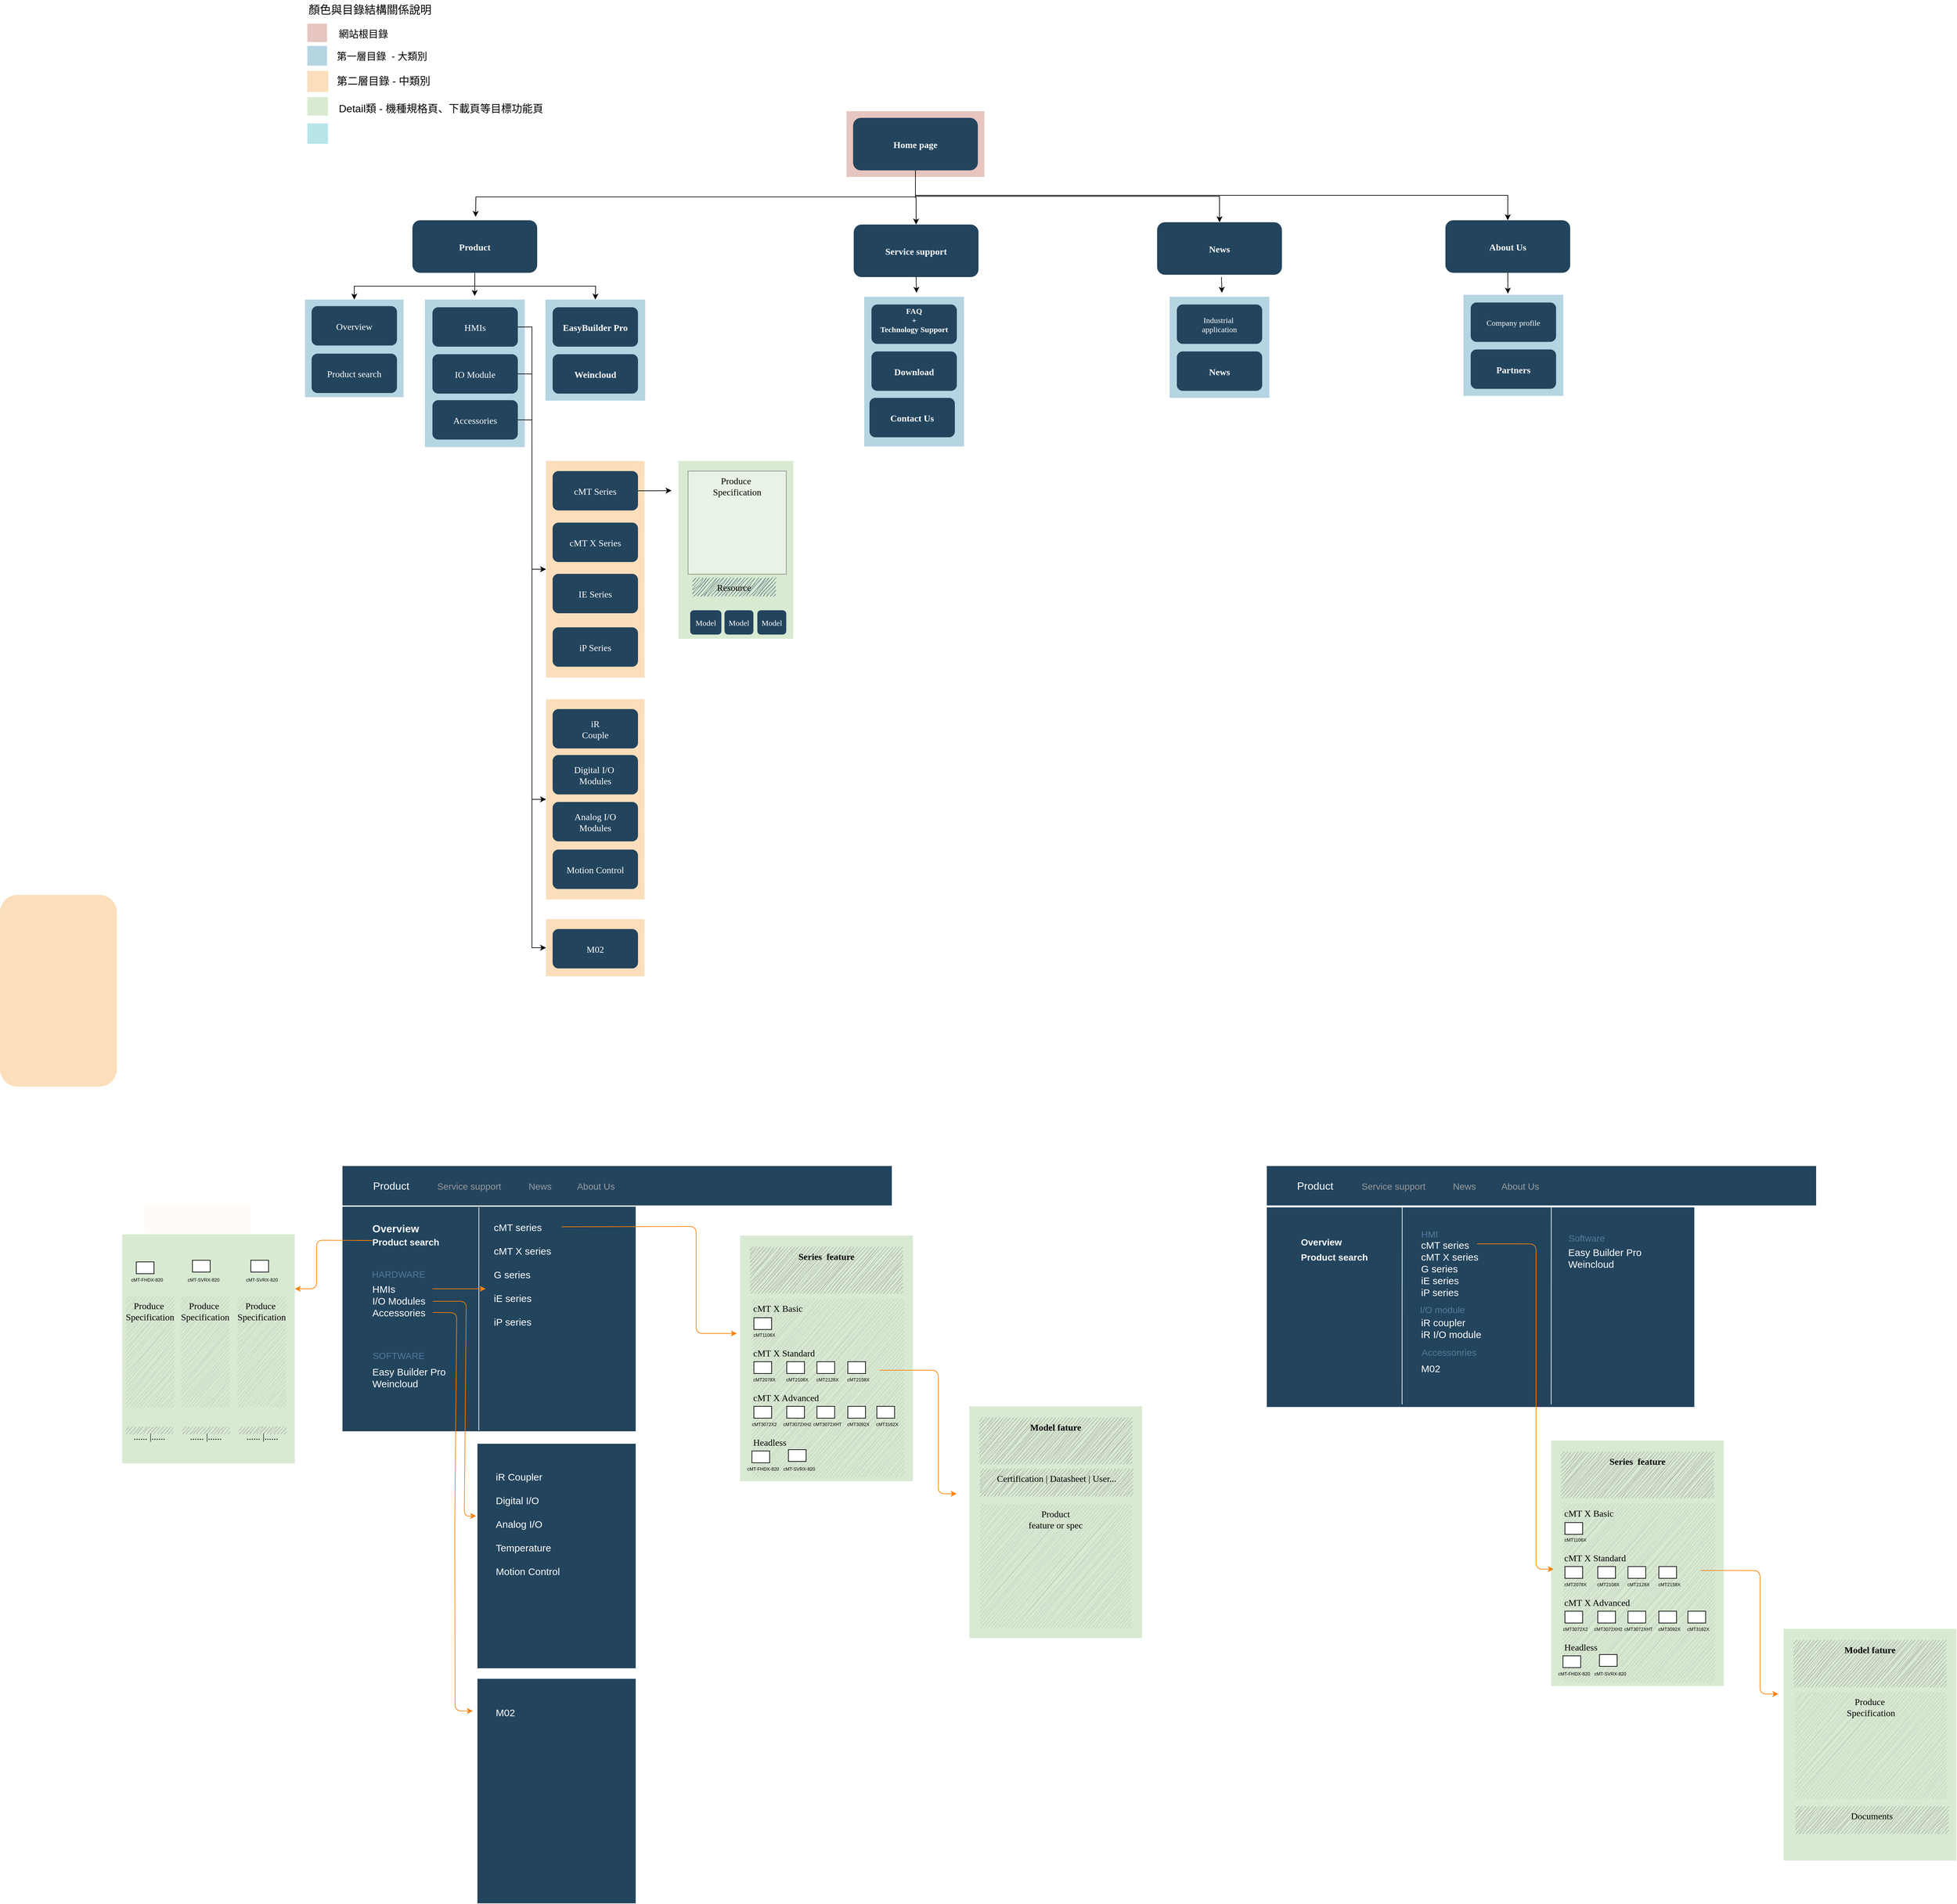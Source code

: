 <mxfile version="24.0.2" type="github">
  <diagram name="Page-1" id="2c0d36ab-eaac-3732-788b-9136903baeff">
    <mxGraphModel dx="3989.5" dy="938" grid="0" gridSize="10" guides="1" tooltips="1" connect="1" arrows="1" fold="1" page="1" pageScale="1.5" pageWidth="1169" pageHeight="827" background="none" math="0" shadow="0">
      <root>
        <mxCell id="0" />
        <mxCell id="1" parent="0" />
        <mxCell id="4MZ_cCC2QS6rHFRi-yMx-148" value="" style="rounded=0;fillColor=#23445D;gradientColor=none;strokeColor=none;fontColor=#FFFFFF;fontStyle=0;fontFamily=Tahoma;fontSize=14;" vertex="1" parent="1">
          <mxGeometry x="0.5" y="1838" width="446.5" height="342" as="geometry" />
        </mxCell>
        <mxCell id="4MZ_cCC2QS6rHFRi-yMx-300" value="" style="rounded=0;fillColor=#fbdebb;gradientColor=none;strokeColor=none;fontColor=#FFFFFF;fontStyle=0;fontFamily=Tahoma;fontSize=14;glass=0;opacity=10;" vertex="1" parent="1">
          <mxGeometry x="-301" y="1835" width="162" height="101" as="geometry" />
        </mxCell>
        <mxCell id="4MZ_cCC2QS6rHFRi-yMx-183" value="" style="fillColor=#10739E;strokeColor=none;opacity=30;" vertex="1" parent="1">
          <mxGeometry x="309.5" y="456.25" width="152" height="154" as="geometry" />
        </mxCell>
        <mxCell id="4MZ_cCC2QS6rHFRi-yMx-182" value="" style="fillColor=#10739E;strokeColor=none;opacity=30;" vertex="1" parent="1">
          <mxGeometry x="126" y="456.25" width="152" height="224.75" as="geometry" />
        </mxCell>
        <mxCell id="4MZ_cCC2QS6rHFRi-yMx-159" value="" style="fillColor=#F2931E;strokeColor=none;opacity=30;" vertex="1" parent="1">
          <mxGeometry x="310.5" y="1065" width="150" height="305" as="geometry" />
        </mxCell>
        <mxCell id="4MZ_cCC2QS6rHFRi-yMx-135" value="" style="fillColor=#12AAB5;strokeColor=none;opacity=30;" vertex="1" parent="1">
          <mxGeometry x="-53" y="188" width="31.5" height="31" as="geometry" />
        </mxCell>
        <mxCell id="4MZ_cCC2QS6rHFRi-yMx-211" style="edgeStyle=orthogonalEdgeStyle;rounded=0;orthogonalLoop=1;jettySize=auto;html=1;exitX=0.5;exitY=1;exitDx=0;exitDy=0;" edge="1" parent="1" source="123">
          <mxGeometry relative="1" as="geometry">
            <mxPoint x="203.192" y="330.269" as="targetPoint" />
          </mxGeometry>
        </mxCell>
        <mxCell id="123" value="" style="fillColor=#AE4132;strokeColor=none;opacity=30;" parent="1" vertex="1">
          <mxGeometry x="768" y="169.5" width="210" height="100.0" as="geometry" />
        </mxCell>
        <mxCell id="118" value="" style="fillColor=#F2931E;strokeColor=none;opacity=30;" parent="1" vertex="1">
          <mxGeometry x="310.5" y="702" width="150" height="330" as="geometry" />
        </mxCell>
        <mxCell id="111" value="" style="fillColor=#D9EAD3;strokeColor=none" parent="1" vertex="1">
          <mxGeometry x="-53" y="148" width="31.5" height="28" as="geometry" />
        </mxCell>
        <mxCell id="4MZ_cCC2QS6rHFRi-yMx-213" style="edgeStyle=orthogonalEdgeStyle;rounded=0;orthogonalLoop=1;jettySize=auto;html=1;exitX=0.5;exitY=1;exitDx=0;exitDy=0;entryX=0.5;entryY=0;entryDx=0;entryDy=0;" edge="1" parent="1" source="2" target="4MZ_cCC2QS6rHFRi-yMx-210">
          <mxGeometry relative="1" as="geometry" />
        </mxCell>
        <mxCell id="4MZ_cCC2QS6rHFRi-yMx-214" style="edgeStyle=orthogonalEdgeStyle;rounded=0;orthogonalLoop=1;jettySize=auto;html=1;" edge="1" parent="1" source="2" target="4MZ_cCC2QS6rHFRi-yMx-203">
          <mxGeometry relative="1" as="geometry" />
        </mxCell>
        <mxCell id="4MZ_cCC2QS6rHFRi-yMx-230" style="edgeStyle=orthogonalEdgeStyle;rounded=0;orthogonalLoop=1;jettySize=auto;html=1;exitX=0.5;exitY=1;exitDx=0;exitDy=0;entryX=0.5;entryY=0;entryDx=0;entryDy=0;" edge="1" parent="1" source="2" target="4MZ_cCC2QS6rHFRi-yMx-229">
          <mxGeometry relative="1" as="geometry" />
        </mxCell>
        <mxCell id="2" value="Home page" style="rounded=1;fillColor=#23445D;gradientColor=none;strokeColor=none;fontColor=#FFFFFF;fontStyle=1;fontFamily=Tahoma;fontSize=14" parent="1" vertex="1">
          <mxGeometry x="778" y="179.5" width="190" height="80" as="geometry" />
        </mxCell>
        <mxCell id="4MZ_cCC2QS6rHFRi-yMx-174" style="edgeStyle=orthogonalEdgeStyle;rounded=0;orthogonalLoop=1;jettySize=auto;html=1;exitX=0.5;exitY=1;exitDx=0;exitDy=0;entryX=0.5;entryY=0;entryDx=0;entryDy=0;" edge="1" parent="1" source="13" target="4MZ_cCC2QS6rHFRi-yMx-145">
          <mxGeometry relative="1" as="geometry" />
        </mxCell>
        <mxCell id="4MZ_cCC2QS6rHFRi-yMx-176" style="edgeStyle=orthogonalEdgeStyle;rounded=0;orthogonalLoop=1;jettySize=auto;html=1;exitX=0.5;exitY=1;exitDx=0;exitDy=0;" edge="1" parent="1" source="13">
          <mxGeometry relative="1" as="geometry">
            <mxPoint x="201.833" y="450.778" as="targetPoint" />
          </mxGeometry>
        </mxCell>
        <mxCell id="4MZ_cCC2QS6rHFRi-yMx-177" style="edgeStyle=orthogonalEdgeStyle;rounded=0;orthogonalLoop=1;jettySize=auto;html=1;exitX=0.5;exitY=1;exitDx=0;exitDy=0;entryX=0.5;entryY=0;entryDx=0;entryDy=0;" edge="1" parent="1" source="13">
          <mxGeometry relative="1" as="geometry">
            <mxPoint x="385.5" y="456.25" as="targetPoint" />
          </mxGeometry>
        </mxCell>
        <mxCell id="13" value="Product" style="rounded=1;fillColor=#23445D;gradientColor=none;strokeColor=none;fontColor=#FFFFFF;fontStyle=1;fontFamily=Tahoma;fontSize=14" parent="1" vertex="1">
          <mxGeometry x="107" y="335.5" width="190" height="80" as="geometry" />
        </mxCell>
        <mxCell id="15" value="EasyBuilder Pro" style="rounded=1;fillColor=#23445D;gradientColor=none;strokeColor=none;fontColor=#FFFFFF;fontStyle=1;fontFamily=Tahoma;fontSize=14" parent="1" vertex="1">
          <mxGeometry x="320.5" y="468" width="130" height="60" as="geometry" />
        </mxCell>
        <mxCell id="4MZ_cCC2QS6rHFRi-yMx-202" style="edgeStyle=orthogonalEdgeStyle;rounded=0;orthogonalLoop=1;jettySize=auto;html=1;exitX=1;exitY=0.5;exitDx=0;exitDy=0;" edge="1" parent="1" source="16">
          <mxGeometry relative="1" as="geometry">
            <mxPoint x="501.654" y="747.192" as="targetPoint" />
          </mxGeometry>
        </mxCell>
        <mxCell id="16" value="cMT Series" style="rounded=1;fillColor=#23445D;gradientColor=none;strokeColor=none;fontColor=#FFFFFF;fontStyle=0;fontFamily=Tahoma;fontSize=14" parent="1" vertex="1">
          <mxGeometry x="320.5" y="717.5" width="130" height="60" as="geometry" />
        </mxCell>
        <mxCell id="17" value="cMT X Series" style="rounded=1;fillColor=#23445D;gradientColor=none;strokeColor=none;fontColor=#FFFFFF;fontStyle=0;fontFamily=Tahoma;fontSize=14" parent="1" vertex="1">
          <mxGeometry x="320.5" y="796" width="130" height="60" as="geometry" />
        </mxCell>
        <mxCell id="18" value="IE Series" style="rounded=1;fillColor=#23445D;gradientColor=none;strokeColor=none;fontColor=#FFFFFF;fontStyle=0;fontFamily=Tahoma;fontSize=14" parent="1" vertex="1">
          <mxGeometry x="320.5" y="874" width="130" height="60" as="geometry" />
        </mxCell>
        <mxCell id="4MZ_cCC2QS6rHFRi-yMx-167" style="edgeStyle=orthogonalEdgeStyle;rounded=0;orthogonalLoop=1;jettySize=auto;html=1;exitX=1;exitY=0.5;exitDx=0;exitDy=0;entryX=0;entryY=0.5;entryDx=0;entryDy=0;" edge="1" parent="1" source="4MZ_cCC2QS6rHFRi-yMx-124" target="4MZ_cCC2QS6rHFRi-yMx-159">
          <mxGeometry relative="1" as="geometry" />
        </mxCell>
        <mxCell id="4MZ_cCC2QS6rHFRi-yMx-124" value="IO Module" style="rounded=1;fillColor=#23445D;gradientColor=none;strokeColor=none;fontColor=#FFFFFF;fontStyle=0;fontFamily=Tahoma;fontSize=14" vertex="1" parent="1">
          <mxGeometry x="137.5" y="539.5" width="130" height="60" as="geometry" />
        </mxCell>
        <mxCell id="4MZ_cCC2QS6rHFRi-yMx-129" value="iR&#xa;Couple" style="rounded=1;fillColor=#23445D;gradientColor=none;strokeColor=none;fontColor=#FFFFFF;fontStyle=0;fontFamily=Tahoma;fontSize=14" vertex="1" parent="1">
          <mxGeometry x="320.5" y="1080" width="130" height="60" as="geometry" />
        </mxCell>
        <mxCell id="4MZ_cCC2QS6rHFRi-yMx-132" value="Digital I/O &#xa;Modules" style="rounded=1;fillColor=#23445D;gradientColor=none;strokeColor=none;fontColor=#FFFFFF;fontStyle=0;fontFamily=Tahoma;fontSize=14" vertex="1" parent="1">
          <mxGeometry x="320.5" y="1150" width="130" height="60" as="geometry" />
        </mxCell>
        <mxCell id="4MZ_cCC2QS6rHFRi-yMx-134" value="Analog I/O&#xa;Modules" style="rounded=1;fillColor=#23445D;gradientColor=none;strokeColor=none;fontColor=#FFFFFF;fontStyle=0;fontFamily=Tahoma;fontSize=14" vertex="1" parent="1">
          <mxGeometry x="320.5" y="1221.5" width="130" height="60" as="geometry" />
        </mxCell>
        <mxCell id="4MZ_cCC2QS6rHFRi-yMx-173" style="edgeStyle=orthogonalEdgeStyle;rounded=0;orthogonalLoop=1;jettySize=auto;html=1;exitX=1;exitY=0.5;exitDx=0;exitDy=0;entryX=0;entryY=0.5;entryDx=0;entryDy=0;" edge="1" parent="1" source="4MZ_cCC2QS6rHFRi-yMx-136" target="4MZ_cCC2QS6rHFRi-yMx-168">
          <mxGeometry relative="1" as="geometry" />
        </mxCell>
        <mxCell id="4MZ_cCC2QS6rHFRi-yMx-136" value="Accessories" style="rounded=1;fillColor=#23445D;gradientColor=none;strokeColor=none;fontColor=#FFFFFF;fontStyle=0;fontFamily=Tahoma;fontSize=14" vertex="1" parent="1">
          <mxGeometry x="137.5" y="609.5" width="130" height="60" as="geometry" />
        </mxCell>
        <mxCell id="4MZ_cCC2QS6rHFRi-yMx-137" value="Weincloud" style="rounded=1;fillColor=#23445D;gradientColor=none;strokeColor=none;fontColor=#FFFFFF;fontStyle=1;fontFamily=Tahoma;fontSize=14" vertex="1" parent="1">
          <mxGeometry x="320.5" y="539.5" width="130" height="60" as="geometry" />
        </mxCell>
        <mxCell id="4MZ_cCC2QS6rHFRi-yMx-138" value="iP Series" style="rounded=1;fillColor=#23445D;gradientColor=none;strokeColor=none;fontColor=#FFFFFF;fontStyle=0;fontFamily=Tahoma;fontSize=14" vertex="1" parent="1">
          <mxGeometry x="320.5" y="955.5" width="130" height="60" as="geometry" />
        </mxCell>
        <mxCell id="4MZ_cCC2QS6rHFRi-yMx-145" value="" style="fillColor=#10739E;strokeColor=none;opacity=30;" vertex="1" parent="1">
          <mxGeometry x="-56.5" y="456.25" width="150" height="148.75" as="geometry" />
        </mxCell>
        <mxCell id="4MZ_cCC2QS6rHFRi-yMx-146" value="Overview" style="rounded=1;fillColor=#23445D;gradientColor=none;strokeColor=none;fontColor=#FFFFFF;fontStyle=0;fontFamily=Tahoma;fontSize=14" vertex="1" parent="1">
          <mxGeometry x="-46.5" y="466.25" width="130" height="60" as="geometry" />
        </mxCell>
        <mxCell id="4MZ_cCC2QS6rHFRi-yMx-151" value="" style="rounded=1;fillColor=#fbdebb;gradientColor=none;strokeColor=none;fontColor=#FFFFFF;fontStyle=0;fontFamily=Tahoma;fontSize=14;glass=0;" vertex="1" parent="1">
          <mxGeometry x="-521" y="1363" width="178" height="292" as="geometry" />
        </mxCell>
        <mxCell id="4MZ_cCC2QS6rHFRi-yMx-156" value="Motion Control" style="rounded=1;fillColor=#23445D;gradientColor=none;strokeColor=none;fontColor=#FFFFFF;fontStyle=0;fontFamily=Tahoma;fontSize=14" vertex="1" parent="1">
          <mxGeometry x="320.5" y="1294" width="130" height="60" as="geometry" />
        </mxCell>
        <mxCell id="4MZ_cCC2QS6rHFRi-yMx-166" style="edgeStyle=orthogonalEdgeStyle;rounded=0;orthogonalLoop=1;jettySize=auto;html=1;exitX=1;exitY=0.5;exitDx=0;exitDy=0;entryX=0;entryY=0.5;entryDx=0;entryDy=0;" edge="1" parent="1" source="4MZ_cCC2QS6rHFRi-yMx-164" target="118">
          <mxGeometry relative="1" as="geometry" />
        </mxCell>
        <mxCell id="4MZ_cCC2QS6rHFRi-yMx-164" value="HMIs" style="rounded=1;fillColor=#23445D;gradientColor=none;strokeColor=none;fontColor=#FFFFFF;fontStyle=0;fontFamily=Tahoma;fontSize=14" vertex="1" parent="1">
          <mxGeometry x="137.5" y="468" width="130" height="60" as="geometry" />
        </mxCell>
        <mxCell id="4MZ_cCC2QS6rHFRi-yMx-168" value="" style="fillColor=#F2931E;strokeColor=none;opacity=30;" vertex="1" parent="1">
          <mxGeometry x="310.5" y="1400" width="150" height="87" as="geometry" />
        </mxCell>
        <mxCell id="4MZ_cCC2QS6rHFRi-yMx-169" value="M02" style="rounded=1;fillColor=#23445D;gradientColor=none;strokeColor=none;fontColor=#FFFFFF;fontStyle=0;fontFamily=Tahoma;fontSize=14" vertex="1" parent="1">
          <mxGeometry x="320.5" y="1415" width="130" height="60" as="geometry" />
        </mxCell>
        <mxCell id="4MZ_cCC2QS6rHFRi-yMx-178" value="" style="fillColor=#AE4132;strokeColor=none;opacity=30;" vertex="1" parent="1">
          <mxGeometry x="-53" y="36" width="30" height="28" as="geometry" />
        </mxCell>
        <mxCell id="4MZ_cCC2QS6rHFRi-yMx-184" value="" style="fillColor=#10739E;strokeColor=none;opacity=30;" vertex="1" parent="1">
          <mxGeometry x="-53" y="70" width="30" height="30" as="geometry" />
        </mxCell>
        <mxCell id="4MZ_cCC2QS6rHFRi-yMx-185" value="" style="fillColor=#F2931E;strokeColor=none;opacity=30;" vertex="1" parent="1">
          <mxGeometry x="-53" y="108" width="32" height="32" as="geometry" />
        </mxCell>
        <mxCell id="4MZ_cCC2QS6rHFRi-yMx-188" value="網站根目錄" style="text;html=1;align=left;verticalAlign=middle;whiteSpace=wrap;rounded=0;fontSize=15;" vertex="1" parent="1">
          <mxGeometry x="-6.75" y="36" width="143.5" height="30" as="geometry" />
        </mxCell>
        <mxCell id="4MZ_cCC2QS6rHFRi-yMx-189" value="第一層目錄&amp;nbsp; - 大類別" style="text;html=1;align=left;verticalAlign=middle;whiteSpace=wrap;rounded=0;fontSize=15;" vertex="1" parent="1">
          <mxGeometry x="-10" y="70" width="234.5" height="30" as="geometry" />
        </mxCell>
        <mxCell id="4MZ_cCC2QS6rHFRi-yMx-190" value="第二層目錄 - 中類別" style="text;html=1;align=left;verticalAlign=middle;whiteSpace=wrap;rounded=0;fontSize=16;" vertex="1" parent="1">
          <mxGeometry x="-10" y="108" width="241.5" height="30" as="geometry" />
        </mxCell>
        <mxCell id="4MZ_cCC2QS6rHFRi-yMx-191" value="顏色與目錄結構關係說明" style="text;html=1;align=left;verticalAlign=middle;whiteSpace=wrap;rounded=0;fontSize=17;" vertex="1" parent="1">
          <mxGeometry x="-53" y="0.5" width="281.5" height="30" as="geometry" />
        </mxCell>
        <mxCell id="4MZ_cCC2QS6rHFRi-yMx-192" value="Detail類 - 機種規格頁、下載頁等目標功能頁" style="text;html=1;align=left;verticalAlign=middle;whiteSpace=wrap;rounded=0;fontSize=16;" vertex="1" parent="1">
          <mxGeometry x="-6.75" y="149.5" width="455" height="30" as="geometry" />
        </mxCell>
        <mxCell id="4MZ_cCC2QS6rHFRi-yMx-196" value="" style="fillColor=#D9EAD3;strokeColor=none" vertex="1" parent="1">
          <mxGeometry x="512" y="702" width="175" height="271" as="geometry" />
        </mxCell>
        <mxCell id="4MZ_cCC2QS6rHFRi-yMx-198" value="Model" style="rounded=1;fillColor=#23445D;gradientColor=none;strokeColor=none;fontColor=#FFFFFF;fontStyle=0;fontFamily=Tahoma;fontSize=12;" vertex="1" parent="1">
          <mxGeometry x="530" y="929.5" width="47.5" height="37" as="geometry" />
        </mxCell>
        <mxCell id="4MZ_cCC2QS6rHFRi-yMx-199" value="Model" style="rounded=1;fillColor=#23445D;gradientColor=none;strokeColor=none;fontColor=#FFFFFF;fontStyle=0;fontFamily=Tahoma;fontSize=12;" vertex="1" parent="1">
          <mxGeometry x="582.25" y="929.5" width="44" height="37" as="geometry" />
        </mxCell>
        <mxCell id="4MZ_cCC2QS6rHFRi-yMx-200" value="Model" style="rounded=1;fillColor=#23445D;gradientColor=none;strokeColor=none;fontColor=#FFFFFF;fontStyle=0;fontFamily=Tahoma;fontSize=12;" vertex="1" parent="1">
          <mxGeometry x="632.25" y="929.5" width="44" height="37" as="geometry" />
        </mxCell>
        <mxCell id="4MZ_cCC2QS6rHFRi-yMx-201" value="Resource" style="rounded=0;fillColor=#23445D;gradientColor=none;strokeColor=none;fontColor=#000000;fontStyle=0;fontFamily=Tahoma;fontSize=14;align=center;horizontal=1;verticalAlign=top;glass=0;shadow=0;textShadow=0;sketch=1;curveFitting=1;jiggle=2;" vertex="1" parent="1">
          <mxGeometry x="533.5" y="880" width="126.5" height="28" as="geometry" />
        </mxCell>
        <mxCell id="4MZ_cCC2QS6rHFRi-yMx-208" style="edgeStyle=orthogonalEdgeStyle;rounded=0;orthogonalLoop=1;jettySize=auto;html=1;exitX=0.5;exitY=1;exitDx=0;exitDy=0;" edge="1" parent="1" source="4MZ_cCC2QS6rHFRi-yMx-203">
          <mxGeometry relative="1" as="geometry">
            <mxPoint x="874.654" y="446" as="targetPoint" />
          </mxGeometry>
        </mxCell>
        <mxCell id="4MZ_cCC2QS6rHFRi-yMx-203" value="Service support" style="rounded=1;fillColor=#23445D;gradientColor=none;strokeColor=none;fontColor=#FFFFFF;fontStyle=1;fontFamily=Tahoma;fontSize=14" vertex="1" parent="1">
          <mxGeometry x="779" y="342" width="190" height="80" as="geometry" />
        </mxCell>
        <mxCell id="4MZ_cCC2QS6rHFRi-yMx-204" value="" style="fillColor=#10739E;strokeColor=none;opacity=30;" vertex="1" parent="1">
          <mxGeometry x="795" y="452" width="152" height="228" as="geometry" />
        </mxCell>
        <mxCell id="4MZ_cCC2QS6rHFRi-yMx-205" value="FAQ&#xa;+&#xa;Technology Support&#xa; " style="rounded=1;fillColor=#23445D;gradientColor=none;strokeColor=none;fontColor=#FFFFFF;fontStyle=1;fontFamily=Tahoma;fontSize=12;align=center;" vertex="1" parent="1">
          <mxGeometry x="806" y="463.75" width="130" height="60" as="geometry" />
        </mxCell>
        <mxCell id="4MZ_cCC2QS6rHFRi-yMx-206" value="Download" style="rounded=1;fillColor=#23445D;gradientColor=none;strokeColor=none;fontColor=#FFFFFF;fontStyle=1;fontFamily=Tahoma;fontSize=14" vertex="1" parent="1">
          <mxGeometry x="806" y="535.25" width="130" height="60" as="geometry" />
        </mxCell>
        <mxCell id="4MZ_cCC2QS6rHFRi-yMx-210" value="News" style="rounded=1;fillColor=#23445D;gradientColor=none;strokeColor=none;fontColor=#FFFFFF;fontStyle=1;fontFamily=Tahoma;fontSize=14" vertex="1" parent="1">
          <mxGeometry x="1241" y="338.5" width="190" height="80" as="geometry" />
        </mxCell>
        <mxCell id="4MZ_cCC2QS6rHFRi-yMx-215" style="edgeStyle=orthogonalEdgeStyle;rounded=0;orthogonalLoop=1;jettySize=auto;html=1;exitX=0.5;exitY=1;exitDx=0;exitDy=0;" edge="1" parent="1">
          <mxGeometry relative="1" as="geometry">
            <mxPoint x="1339.654" y="446" as="targetPoint" />
            <mxPoint x="1339" y="422" as="sourcePoint" />
          </mxGeometry>
        </mxCell>
        <mxCell id="4MZ_cCC2QS6rHFRi-yMx-216" value="" style="fillColor=#10739E;strokeColor=none;opacity=30;" vertex="1" parent="1">
          <mxGeometry x="1260" y="452" width="152" height="154" as="geometry" />
        </mxCell>
        <mxCell id="4MZ_cCC2QS6rHFRi-yMx-217" value="Industrial &#xa;application" style="rounded=1;fillColor=#23445D;gradientColor=none;strokeColor=none;fontColor=#FFFFFF;fontStyle=0;fontFamily=Tahoma;fontSize=12;align=center;" vertex="1" parent="1">
          <mxGeometry x="1271" y="463.75" width="130" height="60" as="geometry" />
        </mxCell>
        <mxCell id="4MZ_cCC2QS6rHFRi-yMx-218" value="News" style="rounded=1;fillColor=#23445D;gradientColor=none;strokeColor=none;fontColor=#FFFFFF;fontStyle=1;fontFamily=Tahoma;fontSize=14" vertex="1" parent="1">
          <mxGeometry x="1271" y="535.25" width="130" height="60" as="geometry" />
        </mxCell>
        <mxCell id="4MZ_cCC2QS6rHFRi-yMx-234" style="edgeStyle=orthogonalEdgeStyle;rounded=0;orthogonalLoop=1;jettySize=auto;html=1;exitX=0.5;exitY=1;exitDx=0;exitDy=0;" edge="1" parent="1" source="4MZ_cCC2QS6rHFRi-yMx-229">
          <mxGeometry relative="1" as="geometry">
            <mxPoint x="1775.115" y="447.192" as="targetPoint" />
          </mxGeometry>
        </mxCell>
        <mxCell id="4MZ_cCC2QS6rHFRi-yMx-229" value="About Us" style="rounded=1;fillColor=#23445D;gradientColor=none;strokeColor=none;fontColor=#FFFFFF;fontStyle=1;fontFamily=Tahoma;fontSize=14" vertex="1" parent="1">
          <mxGeometry x="1680" y="335.5" width="190" height="80" as="geometry" />
        </mxCell>
        <mxCell id="4MZ_cCC2QS6rHFRi-yMx-241" value="Produce &#xa;Specification&#xa;" style="rounded=0;fillColor=#FFFFFF;gradientColor=none;strokeColor=default;fontColor=#000000;fontStyle=0;fontFamily=Tahoma;fontSize=14;align=center;horizontal=1;verticalAlign=top;glass=0;shadow=0;textShadow=0;opacity=40;" vertex="1" parent="1">
          <mxGeometry x="526.75" y="717.5" width="149.5" height="157" as="geometry" />
        </mxCell>
        <mxCell id="4MZ_cCC2QS6rHFRi-yMx-243" value="" style="endArrow=none;html=1;rounded=0;strokeColor=#FFFFFF;exitX=0.465;exitY=0.996;exitDx=0;exitDy=0;exitPerimeter=0;" edge="1" parent="1" source="4MZ_cCC2QS6rHFRi-yMx-148">
          <mxGeometry width="50" height="50" relative="1" as="geometry">
            <mxPoint x="208.001" y="2125.382" as="sourcePoint" />
            <mxPoint x="208.19" y="1839" as="targetPoint" />
          </mxGeometry>
        </mxCell>
        <mxCell id="4MZ_cCC2QS6rHFRi-yMx-245" value="&lt;b&gt;&lt;font style=&quot;font-size: 16px;&quot;&gt;Overview&lt;/font&gt;&lt;/b&gt;&lt;div&gt;&lt;b style=&quot;font-size: 14px;&quot;&gt;Product search&lt;/b&gt;&lt;span style=&quot;font-size: 16px;&quot;&gt;&lt;b&gt;&lt;br&gt;&lt;/b&gt;&lt;/span&gt;&lt;div&gt;&lt;br&gt;&lt;/div&gt;&lt;div&gt;&lt;br&gt;&lt;/div&gt;&lt;div&gt;&lt;br&gt;&lt;/div&gt;&lt;div&gt;HMIs&lt;/div&gt;&lt;div&gt;&lt;span style=&quot;background-color: initial;&quot;&gt;I/O Modules&lt;/span&gt;&lt;br&gt;&lt;/div&gt;&lt;div&gt;&lt;span style=&quot;background-color: initial;&quot;&gt;Accessories&lt;/span&gt;&lt;br&gt;&lt;/div&gt;&lt;div&gt;&lt;br&gt;&lt;/div&gt;&lt;div&gt;&lt;br&gt;&lt;/div&gt;&lt;div&gt;&lt;br&gt;&lt;/div&gt;&lt;div&gt;&lt;br&gt;&lt;/div&gt;&lt;div&gt;Easy Builder Pro&lt;/div&gt;&lt;div&gt;Weincloud&lt;/div&gt;&lt;div&gt;&lt;br&gt;&lt;/div&gt;&lt;/div&gt;" style="text;html=1;align=left;verticalAlign=middle;whiteSpace=wrap;rounded=0;fontColor=#FFFFFF;fontSize=15;" vertex="1" parent="1">
          <mxGeometry x="44" y="1867" width="133" height="262" as="geometry" />
        </mxCell>
        <mxCell id="4MZ_cCC2QS6rHFRi-yMx-248" value="cMT series&lt;br&gt;&lt;br&gt;cMT X series&lt;div&gt;&lt;br&gt;&lt;/div&gt;&lt;div&gt;G series&lt;br&gt;&lt;br&gt;iE series&lt;br&gt;&lt;br&gt;iP series&lt;div&gt;&lt;br&gt;&lt;/div&gt;&lt;/div&gt;" style="text;align=left;verticalAlign=middle;whiteSpace=wrap;rounded=0;fontColor=#FFFFFF;fontSize=15;spacing=2;spacingTop=0;spacingBottom=0;spacingLeft=0;labelBackgroundColor=none;labelBorderColor=none;html=1;" vertex="1" parent="1">
          <mxGeometry x="228.5" y="1869.5" width="133" height="161" as="geometry" />
        </mxCell>
        <mxCell id="4MZ_cCC2QS6rHFRi-yMx-250" value="HARDWARE" style="text;html=1;align=center;verticalAlign=middle;whiteSpace=wrap;rounded=0;fontColor=#7eb4dd;textOpacity=50;fontSize=14;" vertex="1" parent="1">
          <mxGeometry x="56" y="1926" width="60" height="30" as="geometry" />
        </mxCell>
        <mxCell id="4MZ_cCC2QS6rHFRi-yMx-251" value="SOFTWARE" style="text;html=1;align=center;verticalAlign=middle;whiteSpace=wrap;rounded=0;fontColor=#7eb4dd;textOpacity=50;fontSize=14;" vertex="1" parent="1">
          <mxGeometry x="56" y="2050" width="60" height="30" as="geometry" />
        </mxCell>
        <mxCell id="4MZ_cCC2QS6rHFRi-yMx-276" value="&amp;nbsp; &amp;nbsp; &amp;nbsp; &amp;nbsp;Product" style="html=1;shadow=0;dashed=0;fillColor=#23445d;strokeColor=none;fontSize=16;fontColor=#ffffff;align=left;spacing=15;" vertex="1" parent="1">
          <mxGeometry x="0.5" y="1776" width="836.5" height="60" as="geometry" />
        </mxCell>
        <mxCell id="4MZ_cCC2QS6rHFRi-yMx-277" value="Service support" style="fillColor=none;strokeColor=none;fontSize=14;fontColor=#999999;align=center;" vertex="1" parent="4MZ_cCC2QS6rHFRi-yMx-276">
          <mxGeometry width="70" height="40" relative="1" as="geometry">
            <mxPoint x="158" y="10" as="offset" />
          </mxGeometry>
        </mxCell>
        <mxCell id="4MZ_cCC2QS6rHFRi-yMx-279" value="News" style="fillColor=none;strokeColor=none;fontSize=14;fontColor=#9A9DA0;align=center;spacingRight=0;" vertex="1" parent="4MZ_cCC2QS6rHFRi-yMx-276">
          <mxGeometry width="80" height="40" relative="1" as="geometry">
            <mxPoint x="261" y="10" as="offset" />
          </mxGeometry>
        </mxCell>
        <mxCell id="4MZ_cCC2QS6rHFRi-yMx-280" value="About Us" style="fillColor=none;strokeColor=none;fontSize=14;fontColor=#9A9DA0;align=center;" vertex="1" parent="4MZ_cCC2QS6rHFRi-yMx-276">
          <mxGeometry width="80" height="40" relative="1" as="geometry">
            <mxPoint x="346" y="10" as="offset" />
          </mxGeometry>
        </mxCell>
        <mxCell id="4MZ_cCC2QS6rHFRi-yMx-287" value="" style="fillColor=#10739E;strokeColor=none;opacity=30;" vertex="1" parent="1">
          <mxGeometry x="1707.5" y="449" width="152" height="154" as="geometry" />
        </mxCell>
        <mxCell id="4MZ_cCC2QS6rHFRi-yMx-288" value="Company profile" style="rounded=1;fillColor=#23445D;gradientColor=none;strokeColor=none;fontColor=#FFFFFF;fontStyle=0;fontFamily=Tahoma;fontSize=12;align=center;" vertex="1" parent="1">
          <mxGeometry x="1718.5" y="460.75" width="130" height="60" as="geometry" />
        </mxCell>
        <mxCell id="4MZ_cCC2QS6rHFRi-yMx-289" value="Partners" style="rounded=1;fillColor=#23445D;gradientColor=none;strokeColor=none;fontColor=#FFFFFF;fontStyle=1;fontFamily=Tahoma;fontSize=14" vertex="1" parent="1">
          <mxGeometry x="1718.5" y="532.25" width="130" height="60" as="geometry" />
        </mxCell>
        <mxCell id="4MZ_cCC2QS6rHFRi-yMx-294" value="Contact Us" style="rounded=1;fillColor=#23445D;gradientColor=none;strokeColor=none;fontColor=#FFFFFF;fontStyle=1;fontFamily=Tahoma;fontSize=14" vertex="1" parent="1">
          <mxGeometry x="803" y="606" width="130" height="60" as="geometry" />
        </mxCell>
        <mxCell id="4MZ_cCC2QS6rHFRi-yMx-302" value="" style="rounded=0;fillColor=#23445D;gradientColor=none;strokeColor=none;fontColor=#FFFFFF;fontStyle=0;fontFamily=Tahoma;fontSize=14" vertex="1" parent="1">
          <mxGeometry x="1408" y="1839" width="651" height="304" as="geometry" />
        </mxCell>
        <mxCell id="4MZ_cCC2QS6rHFRi-yMx-303" value="" style="endArrow=none;html=1;rounded=0;strokeColor=#FFFFFF;" edge="1" parent="1">
          <mxGeometry width="50" height="50" relative="1" as="geometry">
            <mxPoint x="1614" y="2139" as="sourcePoint" />
            <mxPoint x="1614.19" y="1839" as="targetPoint" />
          </mxGeometry>
        </mxCell>
        <mxCell id="4MZ_cCC2QS6rHFRi-yMx-304" value="" style="endArrow=none;html=1;rounded=0;strokeColor=#FFFFFF;" edge="1" parent="1">
          <mxGeometry width="50" height="50" relative="1" as="geometry">
            <mxPoint x="1841" y="2139" as="sourcePoint" />
            <mxPoint x="1841.19" y="1839" as="targetPoint" />
          </mxGeometry>
        </mxCell>
        <mxCell id="4MZ_cCC2QS6rHFRi-yMx-305" value="&lt;div&gt;cMT series&lt;/div&gt;&lt;div&gt;cMT X series&lt;/div&gt;&lt;div&gt;G series&lt;/div&gt;&lt;div&gt;iE series&lt;/div&gt;&lt;div&gt;iP series&lt;/div&gt;&lt;div&gt;&lt;br&gt;&lt;/div&gt;&lt;div&gt;&lt;br&gt;&lt;/div&gt;" style="text;html=1;align=left;verticalAlign=middle;whiteSpace=wrap;rounded=0;fontColor=#FFFFFF;fontSize=15;" vertex="1" parent="1">
          <mxGeometry x="1640.5" y="1858" width="133" height="184" as="geometry" />
        </mxCell>
        <mxCell id="4MZ_cCC2QS6rHFRi-yMx-306" value="&lt;b style=&quot;font-size: 14px;&quot;&gt;&lt;font style=&quot;font-size: 14px;&quot;&gt;Overview&lt;/font&gt;&lt;/b&gt;" style="text;html=1;align=left;verticalAlign=middle;whiteSpace=wrap;rounded=0;fontColor=#FFFFFF;fontSize=14;" vertex="1" parent="1">
          <mxGeometry x="1458.25" y="1866.5" width="133" height="51" as="geometry" />
        </mxCell>
        <mxCell id="4MZ_cCC2QS6rHFRi-yMx-307" value="HMI" style="text;html=1;align=center;verticalAlign=middle;whiteSpace=wrap;rounded=0;fontColor=#7eb4dd;textOpacity=50;fontSize=14;" vertex="1" parent="1">
          <mxGeometry x="1626" y="1864.5" width="60" height="30" as="geometry" />
        </mxCell>
        <mxCell id="4MZ_cCC2QS6rHFRi-yMx-308" value="Software" style="text;html=1;align=center;verticalAlign=middle;whiteSpace=wrap;rounded=0;fontColor=#7eb4dd;textOpacity=50;fontSize=14;" vertex="1" parent="1">
          <mxGeometry x="1865" y="1870.5" width="60" height="30" as="geometry" />
        </mxCell>
        <mxCell id="4MZ_cCC2QS6rHFRi-yMx-309" value="&lt;div&gt;&lt;br&gt;&lt;/div&gt;&lt;div&gt;Easy Builder Pro&lt;/div&gt;&lt;div&gt;Weincloud&lt;/div&gt;&lt;div&gt;&lt;br&gt;&lt;/div&gt;" style="text;html=1;align=left;verticalAlign=middle;whiteSpace=wrap;rounded=0;fontColor=#FFFFFF;fontSize=15;" vertex="1" parent="1">
          <mxGeometry x="1865" y="1891.75" width="133" height="48.25" as="geometry" />
        </mxCell>
        <mxCell id="4MZ_cCC2QS6rHFRi-yMx-310" value="&amp;nbsp; &amp;nbsp; &amp;nbsp; &amp;nbsp;Product" style="html=1;shadow=0;dashed=0;fillColor=#23445d;strokeColor=none;fontSize=16;fontColor=#ffffff;align=left;spacing=15;" vertex="1" parent="1">
          <mxGeometry x="1408" y="1776" width="836.5" height="60" as="geometry" />
        </mxCell>
        <mxCell id="4MZ_cCC2QS6rHFRi-yMx-311" value="Service support" style="fillColor=none;strokeColor=none;fontSize=14;fontColor=#999999;align=center;" vertex="1" parent="4MZ_cCC2QS6rHFRi-yMx-310">
          <mxGeometry width="70" height="40" relative="1" as="geometry">
            <mxPoint x="158" y="10" as="offset" />
          </mxGeometry>
        </mxCell>
        <mxCell id="4MZ_cCC2QS6rHFRi-yMx-312" value="News" style="fillColor=none;strokeColor=none;fontSize=14;fontColor=#9A9DA0;align=center;spacingRight=0;" vertex="1" parent="4MZ_cCC2QS6rHFRi-yMx-310">
          <mxGeometry width="80" height="40" relative="1" as="geometry">
            <mxPoint x="261" y="10" as="offset" />
          </mxGeometry>
        </mxCell>
        <mxCell id="4MZ_cCC2QS6rHFRi-yMx-313" value="About Us" style="fillColor=none;strokeColor=none;fontSize=14;fontColor=#9A9DA0;align=center;" vertex="1" parent="4MZ_cCC2QS6rHFRi-yMx-310">
          <mxGeometry width="80" height="40" relative="1" as="geometry">
            <mxPoint x="346" y="10" as="offset" />
          </mxGeometry>
        </mxCell>
        <mxCell id="4MZ_cCC2QS6rHFRi-yMx-314" value="&lt;div&gt;iR coupler&lt;/div&gt;&lt;div&gt;iR I/O module&lt;/div&gt;" style="text;html=1;align=left;verticalAlign=middle;whiteSpace=wrap;rounded=0;fontColor=#FFFFFF;fontSize=15;" vertex="1" parent="1">
          <mxGeometry x="1640.5" y="1959" width="133" height="127" as="geometry" />
        </mxCell>
        <mxCell id="4MZ_cCC2QS6rHFRi-yMx-315" value="I/O module" style="text;html=1;align=center;verticalAlign=middle;whiteSpace=wrap;rounded=0;fontColor=#7eb4dd;textOpacity=50;fontSize=14;" vertex="1" parent="1">
          <mxGeometry x="1624" y="1979.5" width="103" height="30" as="geometry" />
        </mxCell>
        <mxCell id="4MZ_cCC2QS6rHFRi-yMx-318" value="Accessonries" style="text;html=1;align=center;verticalAlign=middle;whiteSpace=wrap;rounded=0;fontColor=#7eb4dd;textOpacity=50;fontSize=14;" vertex="1" parent="1">
          <mxGeometry x="1633.5" y="2045" width="103" height="30" as="geometry" />
        </mxCell>
        <mxCell id="4MZ_cCC2QS6rHFRi-yMx-319" value="&lt;div&gt;M02&lt;/div&gt;" style="text;html=1;align=left;verticalAlign=middle;whiteSpace=wrap;rounded=0;fontColor=#FFFFFF;fontSize=15;" vertex="1" parent="1">
          <mxGeometry x="1640.5" y="2069" width="130.5" height="29.5" as="geometry" />
        </mxCell>
        <mxCell id="4MZ_cCC2QS6rHFRi-yMx-323" value="&lt;div style=&quot;font-size: 14px;&quot;&gt;&lt;span style=&quot;font-size: 14px;&quot;&gt;&lt;b style=&quot;font-size: 14px;&quot;&gt;Product search&lt;/b&gt;&lt;/span&gt;&lt;/div&gt;" style="text;html=1;align=left;verticalAlign=middle;whiteSpace=wrap;rounded=0;fontColor=#FFFFFF;fontSize=14;" vertex="1" parent="1">
          <mxGeometry x="1458.25" y="1889" width="133" height="51" as="geometry" />
        </mxCell>
        <mxCell id="4MZ_cCC2QS6rHFRi-yMx-366" value="Product search" style="rounded=1;fillColor=#23445D;gradientColor=none;strokeColor=none;fontColor=#FFFFFF;fontStyle=0;fontFamily=Tahoma;fontSize=14" vertex="1" parent="1">
          <mxGeometry x="-46.5" y="538.63" width="130" height="60" as="geometry" />
        </mxCell>
        <mxCell id="4MZ_cCC2QS6rHFRi-yMx-367" value="" style="rounded=0;fillColor=#23445D;gradientColor=none;strokeColor=none;fontColor=#FFFFFF;fontStyle=0;fontFamily=Tahoma;fontSize=14;" vertex="1" parent="1">
          <mxGeometry x="206" y="2199" width="241" height="342" as="geometry" />
        </mxCell>
        <mxCell id="4MZ_cCC2QS6rHFRi-yMx-368" value="iR Coupler&lt;br&gt;&lt;br&gt;&lt;div&gt;Digital I/O&lt;br&gt;&lt;br&gt;&lt;/div&gt;&lt;div&gt;Analog I/O&lt;br&gt;&lt;br&gt;&lt;/div&gt;&lt;div&gt;Temperature&lt;br&gt;&lt;br&gt;&lt;/div&gt;&lt;div&gt;Motion Control&lt;br&gt;&lt;div&gt;&lt;br&gt;&lt;div&gt;&lt;div&gt;&lt;br&gt;&lt;/div&gt;&lt;/div&gt;&lt;/div&gt;&lt;/div&gt;" style="text;align=left;verticalAlign=middle;whiteSpace=wrap;rounded=0;fontColor=#FFFFFF;fontSize=15;spacing=2;spacingTop=0;spacingBottom=0;spacingLeft=0;labelBackgroundColor=none;labelBorderColor=none;html=1;" vertex="1" parent="1">
          <mxGeometry x="231.5" y="2234" width="133" height="209" as="geometry" />
        </mxCell>
        <mxCell id="4MZ_cCC2QS6rHFRi-yMx-369" value="" style="rounded=0;fillColor=#23445D;gradientColor=none;strokeColor=none;fontColor=#FFFFFF;fontStyle=0;fontFamily=Tahoma;fontSize=14;" vertex="1" parent="1">
          <mxGeometry x="206" y="2557" width="241" height="342" as="geometry" />
        </mxCell>
        <mxCell id="4MZ_cCC2QS6rHFRi-yMx-370" value="&lt;div&gt;&lt;div&gt;&lt;div&gt;&lt;div&gt;M02&lt;/div&gt;&lt;/div&gt;&lt;/div&gt;&lt;/div&gt;" style="text;align=left;verticalAlign=middle;whiteSpace=wrap;rounded=0;fontColor=#FFFFFF;fontSize=15;spacing=2;spacingTop=0;spacingBottom=0;spacingLeft=0;labelBackgroundColor=none;labelBorderColor=none;html=1;" vertex="1" parent="1">
          <mxGeometry x="231.5" y="2592" width="133" height="31" as="geometry" />
        </mxCell>
        <mxCell id="4MZ_cCC2QS6rHFRi-yMx-372" value="" style="curved=0;endArrow=classic;html=1;rounded=1;strokeColor=#FF8000;" edge="1" parent="1">
          <mxGeometry width="50" height="50" relative="1" as="geometry">
            <mxPoint x="137.5" y="1963" as="sourcePoint" />
            <mxPoint x="218.5" y="1963" as="targetPoint" />
            <Array as="points">
              <mxPoint x="167.5" y="1963" />
            </Array>
          </mxGeometry>
        </mxCell>
        <mxCell id="4MZ_cCC2QS6rHFRi-yMx-373" value="" style="curved=0;endArrow=classic;html=1;rounded=1;strokeColor=#FF8000;" edge="1" parent="1">
          <mxGeometry width="50" height="50" relative="1" as="geometry">
            <mxPoint x="138" y="1982" as="sourcePoint" />
            <mxPoint x="204" y="2309" as="targetPoint" />
            <Array as="points">
              <mxPoint x="189" y="1982" />
              <mxPoint x="186" y="2309" />
            </Array>
          </mxGeometry>
        </mxCell>
        <mxCell id="4MZ_cCC2QS6rHFRi-yMx-374" value="" style="curved=0;endArrow=classic;html=1;rounded=1;strokeColor=#FF8000;" edge="1" parent="1">
          <mxGeometry width="50" height="50" relative="1" as="geometry">
            <mxPoint x="138" y="1999" as="sourcePoint" />
            <mxPoint x="199" y="2606" as="targetPoint" />
            <Array as="points">
              <mxPoint x="174.5" y="1999.37" />
              <mxPoint x="171.5" y="2326.37" />
              <mxPoint x="172" y="2606" />
            </Array>
          </mxGeometry>
        </mxCell>
        <mxCell id="4MZ_cCC2QS6rHFRi-yMx-375" value="" style="fillColor=#D9EAD3;strokeColor=none" vertex="1" parent="1">
          <mxGeometry x="955" y="2142" width="263" height="353" as="geometry" />
        </mxCell>
        <mxCell id="4MZ_cCC2QS6rHFRi-yMx-379" value="Model fature" style="rounded=0;fillColor=#999999;gradientColor=none;strokeColor=none;fontColor=#000000;fontStyle=1;fontFamily=Tahoma;fontSize=14;align=center;horizontal=1;verticalAlign=top;glass=0;shadow=0;textShadow=0;sketch=1;curveFitting=1;jiggle=2;" vertex="1" parent="1">
          <mxGeometry x="970" y="2159" width="233" height="71" as="geometry" />
        </mxCell>
        <mxCell id="4MZ_cCC2QS6rHFRi-yMx-380" value="Product&#xa;feature or spec&#xa;" style="rounded=0;fillColor=#999999;gradientColor=none;strokeColor=none;fontColor=#000000;fontStyle=0;fontFamily=Tahoma;fontSize=14;align=center;horizontal=1;verticalAlign=top;glass=0;shadow=0;textShadow=0;opacity=40;sketch=1;curveFitting=1;jiggle=2;" vertex="1" parent="1">
          <mxGeometry x="971.5" y="2291" width="230" height="188" as="geometry" />
        </mxCell>
        <mxCell id="4MZ_cCC2QS6rHFRi-yMx-381" value="Certification | Datasheet | User..." style="rounded=0;fillColor=#999999;gradientColor=none;strokeColor=none;fontColor=#000000;fontStyle=0;fontFamily=Tahoma;fontSize=14;align=center;horizontal=1;verticalAlign=top;glass=0;shadow=0;textShadow=0;sketch=1;curveFitting=1;jiggle=2;" vertex="1" parent="1">
          <mxGeometry x="971.5" y="2237" width="233" height="42" as="geometry" />
        </mxCell>
        <mxCell id="4MZ_cCC2QS6rHFRi-yMx-382" value="" style="curved=0;endArrow=classic;html=1;rounded=1;strokeColor=#FF8000;" edge="1" parent="1">
          <mxGeometry width="50" height="50" relative="1" as="geometry">
            <mxPoint x="334" y="1868.45" as="sourcePoint" />
            <mxPoint x="601" y="2031" as="targetPoint" />
            <Array as="points">
              <mxPoint x="364" y="1868.45" />
              <mxPoint x="539" y="1868" />
              <mxPoint x="539" y="2031" />
            </Array>
          </mxGeometry>
        </mxCell>
        <mxCell id="4MZ_cCC2QS6rHFRi-yMx-383" value="" style="fillColor=#D9EAD3;strokeColor=none" vertex="1" parent="1">
          <mxGeometry x="606" y="1882" width="263" height="374" as="geometry" />
        </mxCell>
        <mxCell id="4MZ_cCC2QS6rHFRi-yMx-384" value="Series  feature" style="rounded=0;fillColor=#999999;gradientColor=none;strokeColor=none;fontColor=#000000;fontStyle=1;fontFamily=Tahoma;fontSize=14;align=center;horizontal=1;verticalAlign=top;glass=0;shadow=0;textShadow=0;sketch=1;curveFitting=1;jiggle=2;" vertex="1" parent="1">
          <mxGeometry x="621" y="1899" width="233" height="71" as="geometry" />
        </mxCell>
        <mxCell id="4MZ_cCC2QS6rHFRi-yMx-385" value="cMT X Basic&#xa;&#xa;&#xa;&#xa;cMT X Standard &#xa;&#xa;&#xa;&#xa;cMT X Advanced&#xa;&#xa;&#xa;&#xa;Headless&#xa;" style="rounded=0;fillColor=#999999;gradientColor=none;strokeColor=none;fontColor=#000000;fontStyle=0;fontFamily=Tahoma;fontSize=14;align=left;horizontal=1;verticalAlign=top;glass=0;shadow=0;textShadow=0;opacity=40;sketch=1;curveFitting=1;jiggle=2;" vertex="1" parent="1">
          <mxGeometry x="624" y="1978" width="230" height="271" as="geometry" />
        </mxCell>
        <mxCell id="4MZ_cCC2QS6rHFRi-yMx-387" value="" style="rounded=0;whiteSpace=wrap;html=1;" vertex="1" parent="1">
          <mxGeometry x="627" y="2007" width="27" height="18" as="geometry" />
        </mxCell>
        <mxCell id="4MZ_cCC2QS6rHFRi-yMx-388" value="" style="rounded=0;whiteSpace=wrap;html=1;" vertex="1" parent="1">
          <mxGeometry x="627" y="2074" width="27" height="18" as="geometry" />
        </mxCell>
        <mxCell id="4MZ_cCC2QS6rHFRi-yMx-396" value="" style="rounded=0;whiteSpace=wrap;html=1;" vertex="1" parent="1">
          <mxGeometry x="624" y="2210" width="27" height="18" as="geometry" />
        </mxCell>
        <mxCell id="4MZ_cCC2QS6rHFRi-yMx-397" value="" style="rounded=0;whiteSpace=wrap;html=1;" vertex="1" parent="1">
          <mxGeometry x="679.5" y="2208" width="27" height="18" as="geometry" />
        </mxCell>
        <mxCell id="4MZ_cCC2QS6rHFRi-yMx-398" value="cMT1106X" style="text;html=1;align=center;verticalAlign=middle;whiteSpace=wrap;rounded=0;fontSize=7;" vertex="1" parent="1">
          <mxGeometry x="613" y="2019" width="60" height="30" as="geometry" />
        </mxCell>
        <mxCell id="4MZ_cCC2QS6rHFRi-yMx-399" value="cMT2078X" style="text;html=1;align=center;verticalAlign=middle;whiteSpace=wrap;rounded=0;fontSize=7;" vertex="1" parent="1">
          <mxGeometry x="613" y="2087" width="60" height="30" as="geometry" />
        </mxCell>
        <mxCell id="4MZ_cCC2QS6rHFRi-yMx-400" value="" style="rounded=0;whiteSpace=wrap;html=1;" vertex="1" parent="1">
          <mxGeometry x="677" y="2074" width="27" height="18" as="geometry" />
        </mxCell>
        <mxCell id="4MZ_cCC2QS6rHFRi-yMx-401" value="cMT2108X" style="text;html=1;align=center;verticalAlign=middle;whiteSpace=wrap;rounded=0;fontSize=7;" vertex="1" parent="1">
          <mxGeometry x="663" y="2087" width="60" height="30" as="geometry" />
        </mxCell>
        <mxCell id="4MZ_cCC2QS6rHFRi-yMx-402" value="" style="rounded=0;whiteSpace=wrap;html=1;" vertex="1" parent="1">
          <mxGeometry x="723" y="2074" width="27" height="18" as="geometry" />
        </mxCell>
        <mxCell id="4MZ_cCC2QS6rHFRi-yMx-403" value="cMT2128X" style="text;html=1;align=center;verticalAlign=middle;whiteSpace=wrap;rounded=0;fontSize=7;" vertex="1" parent="1">
          <mxGeometry x="709" y="2087" width="60" height="30" as="geometry" />
        </mxCell>
        <mxCell id="4MZ_cCC2QS6rHFRi-yMx-404" value="" style="rounded=0;whiteSpace=wrap;html=1;" vertex="1" parent="1">
          <mxGeometry x="770" y="2074" width="27" height="18" as="geometry" />
        </mxCell>
        <mxCell id="4MZ_cCC2QS6rHFRi-yMx-405" value="cMT2158X" style="text;html=1;align=center;verticalAlign=middle;whiteSpace=wrap;rounded=0;fontSize=7;" vertex="1" parent="1">
          <mxGeometry x="756" y="2087" width="60" height="30" as="geometry" />
        </mxCell>
        <mxCell id="4MZ_cCC2QS6rHFRi-yMx-410" value="" style="rounded=0;whiteSpace=wrap;html=1;" vertex="1" parent="1">
          <mxGeometry x="627" y="2142" width="27" height="18" as="geometry" />
        </mxCell>
        <mxCell id="4MZ_cCC2QS6rHFRi-yMx-411" value="cMT3072X2" style="text;html=1;align=center;verticalAlign=middle;whiteSpace=wrap;rounded=0;fontSize=7;" vertex="1" parent="1">
          <mxGeometry x="613" y="2155" width="60" height="30" as="geometry" />
        </mxCell>
        <mxCell id="4MZ_cCC2QS6rHFRi-yMx-412" value="" style="rounded=0;whiteSpace=wrap;html=1;" vertex="1" parent="1">
          <mxGeometry x="677" y="2142" width="27" height="18" as="geometry" />
        </mxCell>
        <mxCell id="4MZ_cCC2QS6rHFRi-yMx-413" value="cMT3072XH2" style="text;html=1;align=center;verticalAlign=middle;whiteSpace=wrap;rounded=0;fontSize=7;" vertex="1" parent="1">
          <mxGeometry x="663" y="2155" width="60" height="30" as="geometry" />
        </mxCell>
        <mxCell id="4MZ_cCC2QS6rHFRi-yMx-414" value="" style="rounded=0;whiteSpace=wrap;html=1;" vertex="1" parent="1">
          <mxGeometry x="723" y="2142" width="27" height="18" as="geometry" />
        </mxCell>
        <mxCell id="4MZ_cCC2QS6rHFRi-yMx-415" value="cMT3072XHT" style="text;html=1;align=center;verticalAlign=middle;whiteSpace=wrap;rounded=0;fontSize=7;" vertex="1" parent="1">
          <mxGeometry x="709" y="2155" width="60" height="30" as="geometry" />
        </mxCell>
        <mxCell id="4MZ_cCC2QS6rHFRi-yMx-416" value="" style="rounded=0;whiteSpace=wrap;html=1;" vertex="1" parent="1">
          <mxGeometry x="770" y="2142" width="27" height="18" as="geometry" />
        </mxCell>
        <mxCell id="4MZ_cCC2QS6rHFRi-yMx-417" value="cMT3092X" style="text;html=1;align=center;verticalAlign=middle;whiteSpace=wrap;rounded=0;fontSize=7;" vertex="1" parent="1">
          <mxGeometry x="756" y="2155" width="60" height="30" as="geometry" />
        </mxCell>
        <mxCell id="4MZ_cCC2QS6rHFRi-yMx-418" value="" style="rounded=0;whiteSpace=wrap;html=1;" vertex="1" parent="1">
          <mxGeometry x="814.25" y="2142" width="27" height="18" as="geometry" />
        </mxCell>
        <mxCell id="4MZ_cCC2QS6rHFRi-yMx-419" value="cMT3162X" style="text;html=1;align=center;verticalAlign=middle;whiteSpace=wrap;rounded=0;fontSize=7;" vertex="1" parent="1">
          <mxGeometry x="800.25" y="2155" width="60" height="30" as="geometry" />
        </mxCell>
        <mxCell id="4MZ_cCC2QS6rHFRi-yMx-420" value="cMT-FHDX-820" style="text;html=1;align=center;verticalAlign=middle;whiteSpace=wrap;rounded=0;fontSize=7;" vertex="1" parent="1">
          <mxGeometry x="610.5" y="2223" width="60" height="30" as="geometry" />
        </mxCell>
        <mxCell id="4MZ_cCC2QS6rHFRi-yMx-421" value="cMT-SVRX-820" style="text;html=1;align=center;verticalAlign=middle;whiteSpace=wrap;rounded=0;fontSize=7;" vertex="1" parent="1">
          <mxGeometry x="666" y="2223" width="60" height="30" as="geometry" />
        </mxCell>
        <mxCell id="4MZ_cCC2QS6rHFRi-yMx-423" value="" style="curved=0;endArrow=classic;html=1;rounded=1;strokeColor=#FF8000;" edge="1" parent="1">
          <mxGeometry width="50" height="50" relative="1" as="geometry">
            <mxPoint x="817.75" y="2087" as="sourcePoint" />
            <mxPoint x="935.75" y="2275.09" as="targetPoint" />
            <Array as="points">
              <mxPoint x="847.75" y="2087" />
              <mxPoint x="907.75" y="2087.09" />
              <mxPoint x="907.75" y="2275.09" />
            </Array>
          </mxGeometry>
        </mxCell>
        <mxCell id="4MZ_cCC2QS6rHFRi-yMx-424" value="" style="fillColor=#D9EAD3;strokeColor=none" vertex="1" parent="1">
          <mxGeometry x="1841" y="2194" width="263" height="374" as="geometry" />
        </mxCell>
        <mxCell id="4MZ_cCC2QS6rHFRi-yMx-425" value="Series  feature" style="rounded=0;fillColor=#999999;gradientColor=none;strokeColor=none;fontColor=#000000;fontStyle=1;fontFamily=Tahoma;fontSize=14;align=center;horizontal=1;verticalAlign=top;glass=0;shadow=0;textShadow=0;sketch=1;curveFitting=1;jiggle=2;" vertex="1" parent="1">
          <mxGeometry x="1856" y="2211" width="233" height="71" as="geometry" />
        </mxCell>
        <mxCell id="4MZ_cCC2QS6rHFRi-yMx-426" value="cMT X Basic&#xa;&#xa;&#xa;&#xa;cMT X Standard &#xa;&#xa;&#xa;&#xa;cMT X Advanced&#xa;&#xa;&#xa;&#xa;Headless&#xa;" style="rounded=0;fillColor=#999999;gradientColor=none;strokeColor=none;fontColor=#000000;fontStyle=0;fontFamily=Tahoma;fontSize=14;align=left;horizontal=1;verticalAlign=top;glass=0;shadow=0;textShadow=0;opacity=40;sketch=1;curveFitting=1;jiggle=2;" vertex="1" parent="1">
          <mxGeometry x="1859" y="2290" width="230" height="271" as="geometry" />
        </mxCell>
        <mxCell id="4MZ_cCC2QS6rHFRi-yMx-427" value="" style="rounded=0;whiteSpace=wrap;html=1;" vertex="1" parent="1">
          <mxGeometry x="1862" y="2319" width="27" height="18" as="geometry" />
        </mxCell>
        <mxCell id="4MZ_cCC2QS6rHFRi-yMx-428" value="" style="rounded=0;whiteSpace=wrap;html=1;" vertex="1" parent="1">
          <mxGeometry x="1862" y="2386" width="27" height="18" as="geometry" />
        </mxCell>
        <mxCell id="4MZ_cCC2QS6rHFRi-yMx-429" value="" style="rounded=0;whiteSpace=wrap;html=1;" vertex="1" parent="1">
          <mxGeometry x="1859" y="2522" width="27" height="18" as="geometry" />
        </mxCell>
        <mxCell id="4MZ_cCC2QS6rHFRi-yMx-430" value="" style="rounded=0;whiteSpace=wrap;html=1;" vertex="1" parent="1">
          <mxGeometry x="1914.5" y="2520" width="27" height="18" as="geometry" />
        </mxCell>
        <mxCell id="4MZ_cCC2QS6rHFRi-yMx-431" value="cMT1106X" style="text;html=1;align=center;verticalAlign=middle;whiteSpace=wrap;rounded=0;fontSize=7;" vertex="1" parent="1">
          <mxGeometry x="1848" y="2331" width="60" height="30" as="geometry" />
        </mxCell>
        <mxCell id="4MZ_cCC2QS6rHFRi-yMx-432" value="cMT2078X" style="text;html=1;align=center;verticalAlign=middle;whiteSpace=wrap;rounded=0;fontSize=7;" vertex="1" parent="1">
          <mxGeometry x="1848" y="2399" width="60" height="30" as="geometry" />
        </mxCell>
        <mxCell id="4MZ_cCC2QS6rHFRi-yMx-433" value="" style="rounded=0;whiteSpace=wrap;html=1;" vertex="1" parent="1">
          <mxGeometry x="1912" y="2386" width="27" height="18" as="geometry" />
        </mxCell>
        <mxCell id="4MZ_cCC2QS6rHFRi-yMx-434" value="cMT2108X" style="text;html=1;align=center;verticalAlign=middle;whiteSpace=wrap;rounded=0;fontSize=7;" vertex="1" parent="1">
          <mxGeometry x="1898" y="2399" width="60" height="30" as="geometry" />
        </mxCell>
        <mxCell id="4MZ_cCC2QS6rHFRi-yMx-435" value="" style="rounded=0;whiteSpace=wrap;html=1;" vertex="1" parent="1">
          <mxGeometry x="1958" y="2386" width="27" height="18" as="geometry" />
        </mxCell>
        <mxCell id="4MZ_cCC2QS6rHFRi-yMx-436" value="cMT2128X" style="text;html=1;align=center;verticalAlign=middle;whiteSpace=wrap;rounded=0;fontSize=7;" vertex="1" parent="1">
          <mxGeometry x="1944" y="2399" width="60" height="30" as="geometry" />
        </mxCell>
        <mxCell id="4MZ_cCC2QS6rHFRi-yMx-437" value="" style="rounded=0;whiteSpace=wrap;html=1;" vertex="1" parent="1">
          <mxGeometry x="2005" y="2386" width="27" height="18" as="geometry" />
        </mxCell>
        <mxCell id="4MZ_cCC2QS6rHFRi-yMx-438" value="cMT2158X" style="text;html=1;align=center;verticalAlign=middle;whiteSpace=wrap;rounded=0;fontSize=7;" vertex="1" parent="1">
          <mxGeometry x="1991" y="2399" width="60" height="30" as="geometry" />
        </mxCell>
        <mxCell id="4MZ_cCC2QS6rHFRi-yMx-439" value="" style="rounded=0;whiteSpace=wrap;html=1;" vertex="1" parent="1">
          <mxGeometry x="1862" y="2454" width="27" height="18" as="geometry" />
        </mxCell>
        <mxCell id="4MZ_cCC2QS6rHFRi-yMx-440" value="cMT3072X2" style="text;html=1;align=center;verticalAlign=middle;whiteSpace=wrap;rounded=0;fontSize=7;" vertex="1" parent="1">
          <mxGeometry x="1848" y="2467" width="60" height="30" as="geometry" />
        </mxCell>
        <mxCell id="4MZ_cCC2QS6rHFRi-yMx-441" value="" style="rounded=0;whiteSpace=wrap;html=1;" vertex="1" parent="1">
          <mxGeometry x="1912" y="2454" width="27" height="18" as="geometry" />
        </mxCell>
        <mxCell id="4MZ_cCC2QS6rHFRi-yMx-442" value="cMT3072XH2" style="text;html=1;align=center;verticalAlign=middle;whiteSpace=wrap;rounded=0;fontSize=7;" vertex="1" parent="1">
          <mxGeometry x="1898" y="2467" width="60" height="30" as="geometry" />
        </mxCell>
        <mxCell id="4MZ_cCC2QS6rHFRi-yMx-443" value="" style="rounded=0;whiteSpace=wrap;html=1;" vertex="1" parent="1">
          <mxGeometry x="1958" y="2454" width="27" height="18" as="geometry" />
        </mxCell>
        <mxCell id="4MZ_cCC2QS6rHFRi-yMx-444" value="cMT3072XHT" style="text;html=1;align=center;verticalAlign=middle;whiteSpace=wrap;rounded=0;fontSize=7;" vertex="1" parent="1">
          <mxGeometry x="1944" y="2467" width="60" height="30" as="geometry" />
        </mxCell>
        <mxCell id="4MZ_cCC2QS6rHFRi-yMx-445" value="" style="rounded=0;whiteSpace=wrap;html=1;" vertex="1" parent="1">
          <mxGeometry x="2005" y="2454" width="27" height="18" as="geometry" />
        </mxCell>
        <mxCell id="4MZ_cCC2QS6rHFRi-yMx-446" value="cMT3092X" style="text;html=1;align=center;verticalAlign=middle;whiteSpace=wrap;rounded=0;fontSize=7;" vertex="1" parent="1">
          <mxGeometry x="1991" y="2467" width="60" height="30" as="geometry" />
        </mxCell>
        <mxCell id="4MZ_cCC2QS6rHFRi-yMx-447" value="" style="rounded=0;whiteSpace=wrap;html=1;" vertex="1" parent="1">
          <mxGeometry x="2049.25" y="2454" width="27" height="18" as="geometry" />
        </mxCell>
        <mxCell id="4MZ_cCC2QS6rHFRi-yMx-448" value="cMT3162X" style="text;html=1;align=center;verticalAlign=middle;whiteSpace=wrap;rounded=0;fontSize=7;" vertex="1" parent="1">
          <mxGeometry x="2035.25" y="2467" width="60" height="30" as="geometry" />
        </mxCell>
        <mxCell id="4MZ_cCC2QS6rHFRi-yMx-449" value="cMT-FHDX-820" style="text;html=1;align=center;verticalAlign=middle;whiteSpace=wrap;rounded=0;fontSize=7;" vertex="1" parent="1">
          <mxGeometry x="1845.5" y="2535" width="60" height="30" as="geometry" />
        </mxCell>
        <mxCell id="4MZ_cCC2QS6rHFRi-yMx-450" value="cMT-SVRX-820" style="text;html=1;align=center;verticalAlign=middle;whiteSpace=wrap;rounded=0;fontSize=7;" vertex="1" parent="1">
          <mxGeometry x="1901" y="2535" width="60" height="30" as="geometry" />
        </mxCell>
        <mxCell id="4MZ_cCC2QS6rHFRi-yMx-451" value="" style="fillColor=#D9EAD3;strokeColor=none" vertex="1" parent="1">
          <mxGeometry x="2195" y="2481" width="263" height="353" as="geometry" />
        </mxCell>
        <mxCell id="4MZ_cCC2QS6rHFRi-yMx-452" value="Model fature" style="rounded=0;fillColor=#999999;gradientColor=none;strokeColor=none;fontColor=#000000;fontStyle=1;fontFamily=Tahoma;fontSize=14;align=center;horizontal=1;verticalAlign=top;glass=0;shadow=0;textShadow=0;sketch=1;curveFitting=1;jiggle=2;" vertex="1" parent="1">
          <mxGeometry x="2210" y="2498" width="233" height="71" as="geometry" />
        </mxCell>
        <mxCell id="4MZ_cCC2QS6rHFRi-yMx-453" value="Produce &#xa;Specification&#xa;" style="rounded=0;fillColor=#999999;gradientColor=none;strokeColor=none;fontColor=#000000;fontStyle=0;fontFamily=Tahoma;fontSize=14;align=center;horizontal=1;verticalAlign=top;glass=0;shadow=0;textShadow=0;opacity=40;sketch=1;curveFitting=1;jiggle=2;" vertex="1" parent="1">
          <mxGeometry x="2213" y="2577" width="230" height="163" as="geometry" />
        </mxCell>
        <mxCell id="4MZ_cCC2QS6rHFRi-yMx-454" value="Documents" style="rounded=0;fillColor=#999999;gradientColor=none;strokeColor=none;fontColor=#000000;fontStyle=0;fontFamily=Tahoma;fontSize=14;align=center;horizontal=1;verticalAlign=top;glass=0;shadow=0;textShadow=0;sketch=1;curveFitting=1;jiggle=2;" vertex="1" parent="1">
          <mxGeometry x="2213" y="2751" width="233" height="42" as="geometry" />
        </mxCell>
        <mxCell id="4MZ_cCC2QS6rHFRi-yMx-455" value="" style="curved=0;endArrow=classic;html=1;rounded=1;strokeColor=#FF8000;" edge="1" parent="1">
          <mxGeometry width="50" height="50" relative="1" as="geometry">
            <mxPoint x="1728" y="1894.5" as="sourcePoint" />
            <mxPoint x="1845" y="2390" as="targetPoint" />
            <Array as="points">
              <mxPoint x="1758" y="1894.5" />
              <mxPoint x="1818" y="1894.59" />
              <mxPoint x="1818" y="2082.59" />
              <mxPoint x="1818" y="2390" />
            </Array>
          </mxGeometry>
        </mxCell>
        <mxCell id="4MZ_cCC2QS6rHFRi-yMx-456" value="" style="curved=0;endArrow=classic;html=1;rounded=1;strokeColor=#FF8000;" edge="1" parent="1">
          <mxGeometry width="50" height="50" relative="1" as="geometry">
            <mxPoint x="2069" y="2392" as="sourcePoint" />
            <mxPoint x="2187" y="2580.09" as="targetPoint" />
            <Array as="points">
              <mxPoint x="2099" y="2392" />
              <mxPoint x="2159" y="2392.09" />
              <mxPoint x="2159" y="2580.09" />
            </Array>
          </mxGeometry>
        </mxCell>
        <mxCell id="4MZ_cCC2QS6rHFRi-yMx-476" value="" style="group" vertex="1" connectable="0" parent="1">
          <mxGeometry x="-335" y="1880" width="263" height="349" as="geometry" />
        </mxCell>
        <mxCell id="4MZ_cCC2QS6rHFRi-yMx-458" value="" style="fillColor=#D9EAD3;strokeColor=none;movable=1;resizable=1;rotatable=1;deletable=1;editable=1;locked=0;connectable=1;" vertex="1" parent="4MZ_cCC2QS6rHFRi-yMx-476">
          <mxGeometry width="263" height="349" as="geometry" />
        </mxCell>
        <mxCell id="4MZ_cCC2QS6rHFRi-yMx-460" value="Produce &#xa;Specification&#xa;" style="rounded=0;fillColor=#999999;gradientColor=none;strokeColor=none;fontColor=#000000;fontStyle=0;fontFamily=Tahoma;fontSize=14;align=center;horizontal=1;verticalAlign=top;glass=0;shadow=0;textShadow=0;opacity=40;sketch=1;curveFitting=1;jiggle=2;movable=1;resizable=1;rotatable=1;deletable=1;editable=1;locked=0;connectable=1;" vertex="1" parent="4MZ_cCC2QS6rHFRi-yMx-476">
          <mxGeometry x="5.5" y="94" width="74" height="169" as="geometry" />
        </mxCell>
        <mxCell id="4MZ_cCC2QS6rHFRi-yMx-461" value="...... |......" style="rounded=0;fillColor=#999999;gradientColor=none;strokeColor=none;fontColor=#000000;fontStyle=0;fontFamily=Tahoma;fontSize=14;align=center;horizontal=1;verticalAlign=top;glass=0;shadow=0;textShadow=0;sketch=1;curveFitting=1;jiggle=2;movable=1;resizable=1;rotatable=1;deletable=1;editable=1;locked=0;connectable=1;" vertex="1" parent="4MZ_cCC2QS6rHFRi-yMx-476">
          <mxGeometry x="5.5" y="293" width="72" height="11" as="geometry" />
        </mxCell>
        <mxCell id="4MZ_cCC2QS6rHFRi-yMx-466" value="Produce &#xa;Specification&#xa;" style="rounded=0;fillColor=#999999;gradientColor=none;strokeColor=none;fontColor=#000000;fontStyle=0;fontFamily=Tahoma;fontSize=14;align=center;horizontal=1;verticalAlign=top;glass=0;shadow=0;textShadow=0;opacity=40;sketch=1;curveFitting=1;jiggle=2;movable=1;resizable=1;rotatable=1;deletable=1;editable=1;locked=0;connectable=1;" vertex="1" parent="4MZ_cCC2QS6rHFRi-yMx-476">
          <mxGeometry x="89.5" y="94" width="74" height="169" as="geometry" />
        </mxCell>
        <mxCell id="4MZ_cCC2QS6rHFRi-yMx-467" value="Produce &#xa;Specification&#xa;" style="rounded=0;fillColor=#999999;gradientColor=none;strokeColor=none;fontColor=#000000;fontStyle=0;fontFamily=Tahoma;fontSize=14;align=center;horizontal=1;verticalAlign=top;glass=0;shadow=0;textShadow=0;opacity=40;sketch=1;curveFitting=1;jiggle=2;movable=1;resizable=1;rotatable=1;deletable=1;editable=1;locked=0;connectable=1;" vertex="1" parent="4MZ_cCC2QS6rHFRi-yMx-476">
          <mxGeometry x="175.5" y="94" width="74" height="169" as="geometry" />
        </mxCell>
        <mxCell id="4MZ_cCC2QS6rHFRi-yMx-468" value="...... |......" style="rounded=0;fillColor=#999999;gradientColor=none;strokeColor=none;fontColor=#000000;fontStyle=0;fontFamily=Tahoma;fontSize=14;align=center;horizontal=1;verticalAlign=top;glass=0;shadow=0;textShadow=0;sketch=1;curveFitting=1;jiggle=2;movable=1;resizable=1;rotatable=1;deletable=1;editable=1;locked=0;connectable=1;" vertex="1" parent="4MZ_cCC2QS6rHFRi-yMx-476">
          <mxGeometry x="91.5" y="293" width="72" height="11" as="geometry" />
        </mxCell>
        <mxCell id="4MZ_cCC2QS6rHFRi-yMx-469" value="...... |......" style="rounded=0;fillColor=#999999;gradientColor=none;strokeColor=none;fontColor=#000000;fontStyle=0;fontFamily=Tahoma;fontSize=14;align=center;horizontal=1;verticalAlign=top;glass=0;shadow=0;textShadow=0;sketch=1;curveFitting=1;jiggle=2;movable=1;resizable=1;rotatable=1;deletable=1;editable=1;locked=0;connectable=1;" vertex="1" parent="4MZ_cCC2QS6rHFRi-yMx-476">
          <mxGeometry x="177.5" y="293" width="72" height="11" as="geometry" />
        </mxCell>
        <mxCell id="4MZ_cCC2QS6rHFRi-yMx-470" value="" style="rounded=0;whiteSpace=wrap;html=1;movable=1;resizable=1;rotatable=1;deletable=1;editable=1;locked=0;connectable=1;" vertex="1" parent="4MZ_cCC2QS6rHFRi-yMx-476">
          <mxGeometry x="21.5" y="42" width="27" height="18" as="geometry" />
        </mxCell>
        <mxCell id="4MZ_cCC2QS6rHFRi-yMx-471" value="" style="rounded=0;whiteSpace=wrap;html=1;movable=1;resizable=1;rotatable=1;deletable=1;editable=1;locked=0;connectable=1;" vertex="1" parent="4MZ_cCC2QS6rHFRi-yMx-476">
          <mxGeometry x="107" y="39.5" width="27" height="18" as="geometry" />
        </mxCell>
        <mxCell id="4MZ_cCC2QS6rHFRi-yMx-472" value="cMT-FHDX-820" style="text;html=1;align=center;verticalAlign=middle;whiteSpace=wrap;rounded=0;fontSize=7;movable=1;resizable=1;rotatable=1;deletable=1;editable=1;locked=0;connectable=1;" vertex="1" parent="4MZ_cCC2QS6rHFRi-yMx-476">
          <mxGeometry x="8" y="55" width="60" height="30" as="geometry" />
        </mxCell>
        <mxCell id="4MZ_cCC2QS6rHFRi-yMx-473" value="cMT-SVRX-820" style="text;html=1;align=center;verticalAlign=middle;whiteSpace=wrap;rounded=0;fontSize=7;movable=1;resizable=1;rotatable=1;deletable=1;editable=1;locked=0;connectable=1;" vertex="1" parent="4MZ_cCC2QS6rHFRi-yMx-476">
          <mxGeometry x="93.5" y="54.5" width="60" height="30" as="geometry" />
        </mxCell>
        <mxCell id="4MZ_cCC2QS6rHFRi-yMx-474" value="" style="rounded=0;whiteSpace=wrap;html=1;movable=1;resizable=1;rotatable=1;deletable=1;editable=1;locked=0;connectable=1;" vertex="1" parent="4MZ_cCC2QS6rHFRi-yMx-476">
          <mxGeometry x="196" y="39.5" width="27" height="18" as="geometry" />
        </mxCell>
        <mxCell id="4MZ_cCC2QS6rHFRi-yMx-475" value="cMT-SVRX-820" style="text;html=1;align=center;verticalAlign=middle;whiteSpace=wrap;rounded=0;fontSize=7;movable=1;resizable=1;rotatable=1;deletable=1;editable=1;locked=0;connectable=1;" vertex="1" parent="4MZ_cCC2QS6rHFRi-yMx-476">
          <mxGeometry x="182.5" y="54.5" width="60" height="30" as="geometry" />
        </mxCell>
        <mxCell id="4MZ_cCC2QS6rHFRi-yMx-477" value="" style="curved=0;endArrow=classic;html=1;rounded=1;strokeColor=#FF8000;" edge="1" parent="1">
          <mxGeometry width="50" height="50" relative="1" as="geometry">
            <mxPoint x="21" y="1889.45" as="sourcePoint" />
            <mxPoint x="-72" y="1963" as="targetPoint" />
            <Array as="points">
              <mxPoint x="51" y="1889.45" />
              <mxPoint x="-39" y="1889" />
              <mxPoint x="-39" y="1963" />
            </Array>
          </mxGeometry>
        </mxCell>
      </root>
    </mxGraphModel>
  </diagram>
</mxfile>
